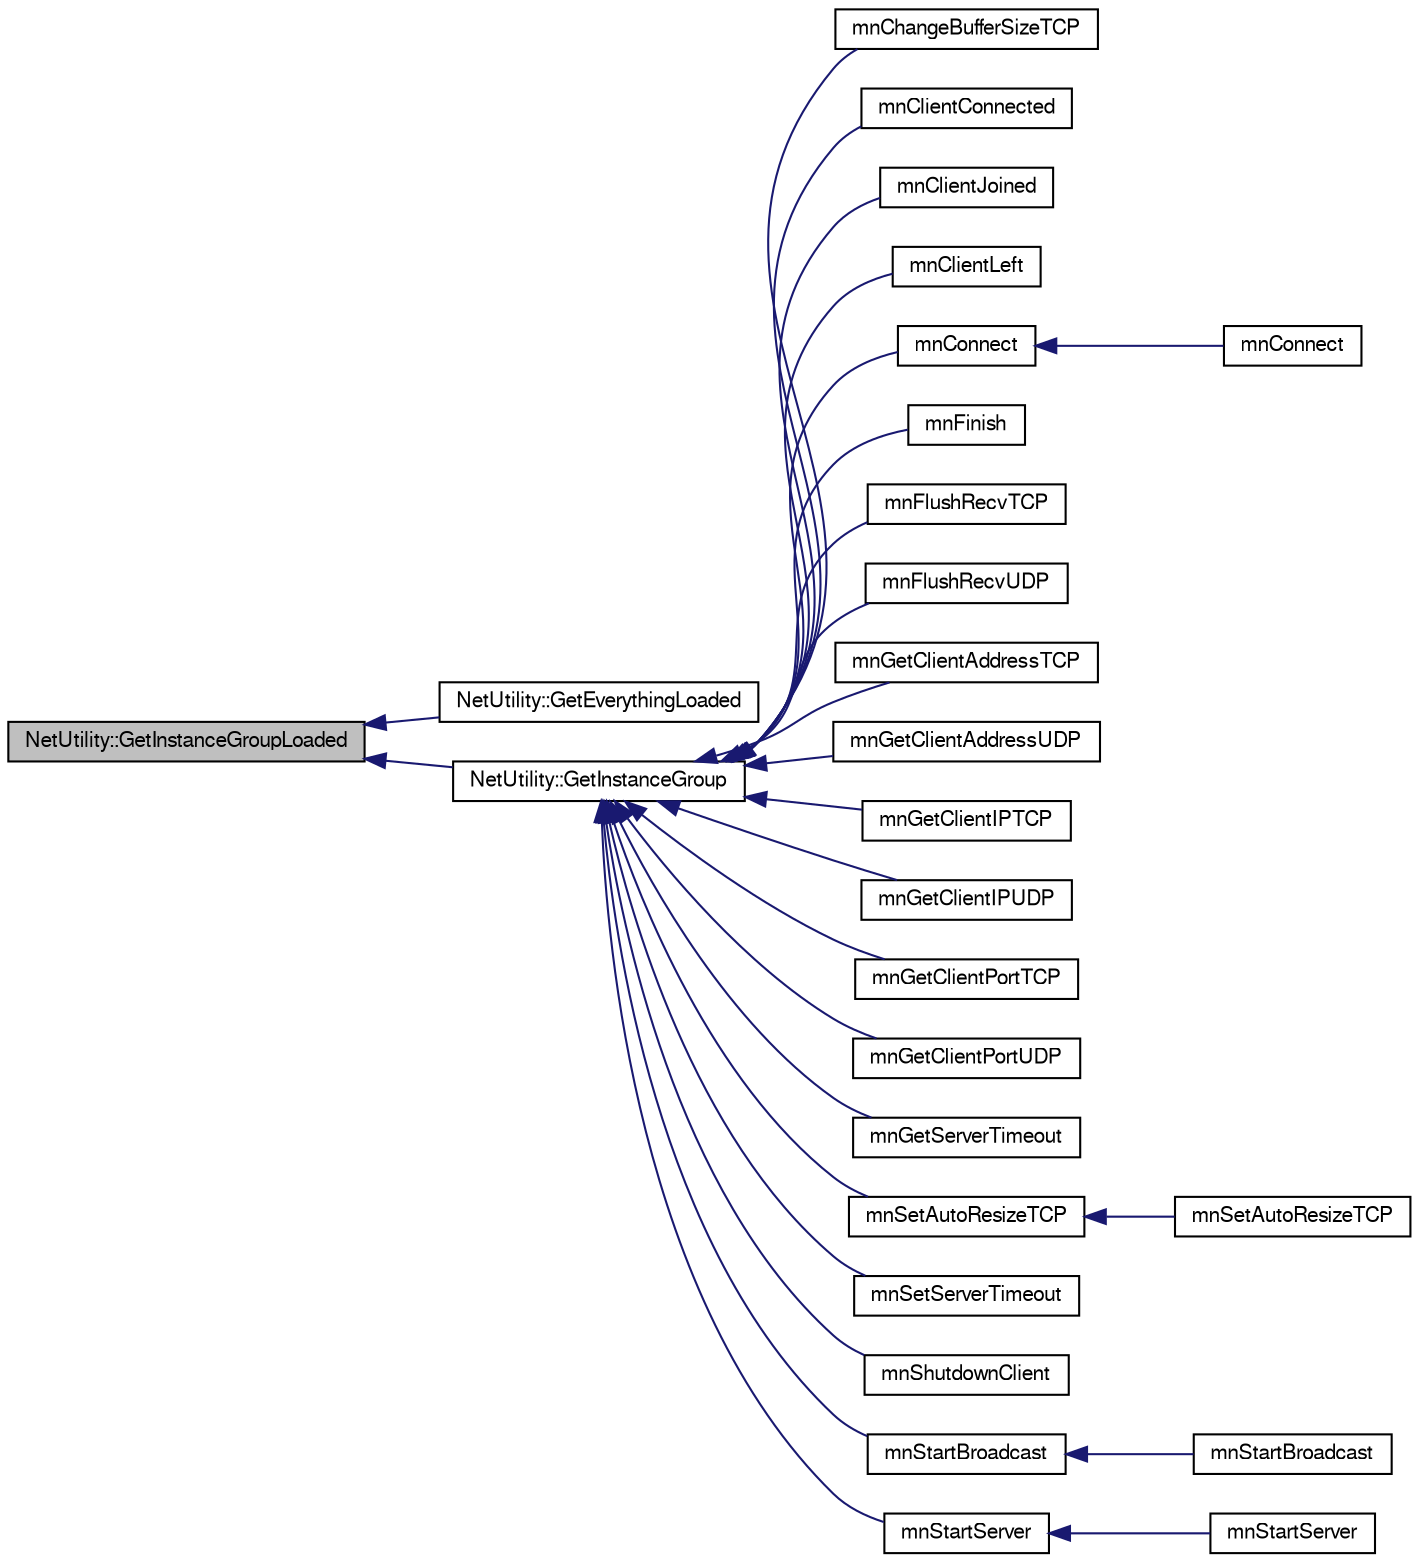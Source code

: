 digraph G
{
  edge [fontname="FreeSans",fontsize="10",labelfontname="FreeSans",labelfontsize="10"];
  node [fontname="FreeSans",fontsize="10",shape=record];
  rankdir=LR;
  Node1 [label="NetUtility::GetInstanceGroupLoaded",height=0.2,width=0.4,color="black", fillcolor="grey75", style="filled" fontcolor="black"];
  Node1 -> Node2 [dir=back,color="midnightblue",fontsize="10",style="solid",fontname="FreeSans"];
  Node2 [label="NetUtility::GetEverythingLoaded",height=0.2,width=0.4,color="black", fillcolor="white", style="filled",URL="$class_net_utility.html#a6b0acb5ad468a764dc55d926cc2203ac"];
  Node1 -> Node3 [dir=back,color="midnightblue",fontsize="10",style="solid",fontname="FreeSans"];
  Node3 [label="NetUtility::GetInstanceGroup",height=0.2,width=0.4,color="black", fillcolor="white", style="filled",URL="$class_net_utility.html#ae66ffeb5d6e0092c8bedc44f73392200"];
  Node3 -> Node4 [dir=back,color="midnightblue",fontsize="10",style="solid",fontname="FreeSans"];
  Node4 [label="mnChangeBufferSizeTCP",height=0.2,width=0.4,color="black", fillcolor="white", style="filled",URL="$group__proc_commands.html#ga45512c25fa483ff9d9d12f486dd225dd"];
  Node3 -> Node5 [dir=back,color="midnightblue",fontsize="10",style="solid",fontname="FreeSans"];
  Node5 [label="mnClientConnected",height=0.2,width=0.4,color="black", fillcolor="white", style="filled",URL="$group__proc_commands.html#ga06bd89fdaf152806f4c2f3a9b4abfae0"];
  Node3 -> Node6 [dir=back,color="midnightblue",fontsize="10",style="solid",fontname="FreeSans"];
  Node6 [label="mnClientJoined",height=0.2,width=0.4,color="black", fillcolor="white", style="filled",URL="$group__proc_commands.html#gaaf4e027be8ee358936898816fa653562"];
  Node3 -> Node7 [dir=back,color="midnightblue",fontsize="10",style="solid",fontname="FreeSans"];
  Node7 [label="mnClientLeft",height=0.2,width=0.4,color="black", fillcolor="white", style="filled",URL="$group__proc_commands.html#ga66a67e72dab31e11fe04f7673767af96"];
  Node3 -> Node8 [dir=back,color="midnightblue",fontsize="10",style="solid",fontname="FreeSans"];
  Node8 [label="mnConnect",height=0.2,width=0.4,color="black", fillcolor="white", style="filled",URL="$group__proc_commands.html#ga6ffd3536c34f39d9cacd3eb06cf41d79"];
  Node8 -> Node9 [dir=back,color="midnightblue",fontsize="10",style="solid",fontname="FreeSans"];
  Node9 [label="mnConnect",height=0.2,width=0.4,color="black", fillcolor="white", style="filled",URL="$group__proc_commands.html#ga601b506b062a594ea02a44502a7b4d0f"];
  Node3 -> Node10 [dir=back,color="midnightblue",fontsize="10",style="solid",fontname="FreeSans"];
  Node10 [label="mnFinish",height=0.2,width=0.4,color="black", fillcolor="white", style="filled",URL="$group__proc_commands.html#gac852ff7aa925290861cbcc1fb95cd874"];
  Node3 -> Node11 [dir=back,color="midnightblue",fontsize="10",style="solid",fontname="FreeSans"];
  Node11 [label="mnFlushRecvTCP",height=0.2,width=0.4,color="black", fillcolor="white", style="filled",URL="$group__proc_commands.html#ga7c734249b65877579ed80cb604f3c638"];
  Node3 -> Node12 [dir=back,color="midnightblue",fontsize="10",style="solid",fontname="FreeSans"];
  Node12 [label="mnFlushRecvUDP",height=0.2,width=0.4,color="black", fillcolor="white", style="filled",URL="$group__proc_commands.html#ga7906f6bad100b8ac04f6fda92f78db37"];
  Node3 -> Node13 [dir=back,color="midnightblue",fontsize="10",style="solid",fontname="FreeSans"];
  Node13 [label="mnGetClientAddressTCP",height=0.2,width=0.4,color="black", fillcolor="white", style="filled",URL="$group__proc_commands.html#gaf609f471da0b48a6a955630a1e2dd6be"];
  Node3 -> Node14 [dir=back,color="midnightblue",fontsize="10",style="solid",fontname="FreeSans"];
  Node14 [label="mnGetClientAddressUDP",height=0.2,width=0.4,color="black", fillcolor="white", style="filled",URL="$group__proc_commands.html#gaebfce0412edce2520f8fd499308b2955"];
  Node3 -> Node15 [dir=back,color="midnightblue",fontsize="10",style="solid",fontname="FreeSans"];
  Node15 [label="mnGetClientIPTCP",height=0.2,width=0.4,color="black", fillcolor="white", style="filled",URL="$group__proc_commands.html#gaf4578bcfb95f1af86eb9b2e02c49296e"];
  Node3 -> Node16 [dir=back,color="midnightblue",fontsize="10",style="solid",fontname="FreeSans"];
  Node16 [label="mnGetClientIPUDP",height=0.2,width=0.4,color="black", fillcolor="white", style="filled",URL="$group__proc_commands.html#ga0d9b38d97906d466ce0070ef549860fe"];
  Node3 -> Node17 [dir=back,color="midnightblue",fontsize="10",style="solid",fontname="FreeSans"];
  Node17 [label="mnGetClientPortTCP",height=0.2,width=0.4,color="black", fillcolor="white", style="filled",URL="$group__proc_commands.html#gaf0c312f497ceedef50b30ad1d0cc625f"];
  Node3 -> Node18 [dir=back,color="midnightblue",fontsize="10",style="solid",fontname="FreeSans"];
  Node18 [label="mnGetClientPortUDP",height=0.2,width=0.4,color="black", fillcolor="white", style="filled",URL="$group__proc_commands.html#ga8604a4693616d0715e06c08416804297"];
  Node3 -> Node19 [dir=back,color="midnightblue",fontsize="10",style="solid",fontname="FreeSans"];
  Node19 [label="mnGetServerTimeout",height=0.2,width=0.4,color="black", fillcolor="white", style="filled",URL="$group__proc_commands.html#ga5b23e7eaa1da3078ae3d14fc53a6f21e"];
  Node3 -> Node20 [dir=back,color="midnightblue",fontsize="10",style="solid",fontname="FreeSans"];
  Node20 [label="mnSetAutoResizeTCP",height=0.2,width=0.4,color="black", fillcolor="white", style="filled",URL="$group__proc_commands.html#ga5b3a8551fa3dd795dc0c03556ebd7843"];
  Node20 -> Node21 [dir=back,color="midnightblue",fontsize="10",style="solid",fontname="FreeSans"];
  Node21 [label="mnSetAutoResizeTCP",height=0.2,width=0.4,color="black", fillcolor="white", style="filled",URL="$group__proc_commands.html#gae983cd10955864f015ea865a6d5f75de"];
  Node3 -> Node22 [dir=back,color="midnightblue",fontsize="10",style="solid",fontname="FreeSans"];
  Node22 [label="mnSetServerTimeout",height=0.2,width=0.4,color="black", fillcolor="white", style="filled",URL="$group__proc_commands.html#gaf5c7710b502024017c00563b640018c8"];
  Node3 -> Node23 [dir=back,color="midnightblue",fontsize="10",style="solid",fontname="FreeSans"];
  Node23 [label="mnShutdownClient",height=0.2,width=0.4,color="black", fillcolor="white", style="filled",URL="$group__proc_commands.html#ga6de40734944378fc47b970e82739e60b"];
  Node3 -> Node24 [dir=back,color="midnightblue",fontsize="10",style="solid",fontname="FreeSans"];
  Node24 [label="mnStartBroadcast",height=0.2,width=0.4,color="black", fillcolor="white", style="filled",URL="$group__proc_commands.html#ga6d38ae0c7de397bc81d86c4dc89690aa"];
  Node24 -> Node25 [dir=back,color="midnightblue",fontsize="10",style="solid",fontname="FreeSans"];
  Node25 [label="mnStartBroadcast",height=0.2,width=0.4,color="black", fillcolor="white", style="filled",URL="$group__proc_commands.html#ga4b8bcae5ef6c2c4f767c520d70f55111"];
  Node3 -> Node26 [dir=back,color="midnightblue",fontsize="10",style="solid",fontname="FreeSans"];
  Node26 [label="mnStartServer",height=0.2,width=0.4,color="black", fillcolor="white", style="filled",URL="$group__proc_commands.html#gac613edc6f09726bf3f105cdd0393539e"];
  Node26 -> Node27 [dir=back,color="midnightblue",fontsize="10",style="solid",fontname="FreeSans"];
  Node27 [label="mnStartServer",height=0.2,width=0.4,color="black", fillcolor="white", style="filled",URL="$group__proc_commands.html#ga51d3f53c0195b53dc5f73905230cf37e"];
}
